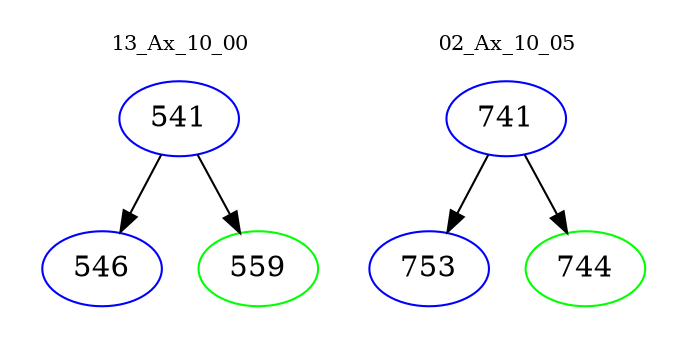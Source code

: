 digraph{
subgraph cluster_0 {
color = white
label = "13_Ax_10_00";
fontsize=10;
T0_541 [label="541", color="blue"]
T0_541 -> T0_546 [color="black"]
T0_546 [label="546", color="blue"]
T0_541 -> T0_559 [color="black"]
T0_559 [label="559", color="green"]
}
subgraph cluster_1 {
color = white
label = "02_Ax_10_05";
fontsize=10;
T1_741 [label="741", color="blue"]
T1_741 -> T1_753 [color="black"]
T1_753 [label="753", color="blue"]
T1_741 -> T1_744 [color="black"]
T1_744 [label="744", color="green"]
}
}
